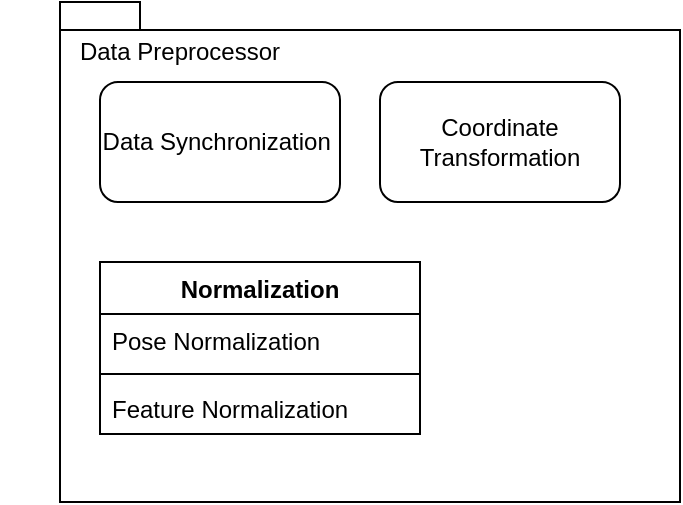 <mxfile version="27.0.4">
  <diagram name="Page-1" id="cb0I5y7FxljxH4ByXgm0">
    <mxGraphModel dx="1426" dy="824" grid="1" gridSize="10" guides="1" tooltips="1" connect="1" arrows="1" fold="1" page="1" pageScale="1" pageWidth="1100" pageHeight="850" math="0" shadow="0">
      <root>
        <mxCell id="0" />
        <mxCell id="1" parent="0" />
        <object label="&lt;div&gt;&lt;br&gt;&lt;/div&gt;" id="O2Zdhxr6QXAhQVbzM1EF-18">
          <mxCell style="shape=folder;fontStyle=1;spacingTop=10;tabWidth=40;tabHeight=14;tabPosition=left;html=1;whiteSpace=wrap;" vertex="1" parent="1">
            <mxGeometry x="720" y="90" width="310" height="250" as="geometry" />
          </mxCell>
        </object>
        <mxCell id="O2Zdhxr6QXAhQVbzM1EF-19" value="Data Preprocessor" style="text;html=1;align=center;verticalAlign=middle;whiteSpace=wrap;rounded=0;" vertex="1" parent="1">
          <mxGeometry x="690" y="100" width="180" height="30" as="geometry" />
        </mxCell>
        <mxCell id="O2Zdhxr6QXAhQVbzM1EF-20" value="Data Synchronization&amp;nbsp;" style="rounded=1;whiteSpace=wrap;html=1;" vertex="1" parent="1">
          <mxGeometry x="740" y="130" width="120" height="60" as="geometry" />
        </mxCell>
        <mxCell id="O2Zdhxr6QXAhQVbzM1EF-22" value="Normalization" style="swimlane;fontStyle=1;align=center;verticalAlign=top;childLayout=stackLayout;horizontal=1;startSize=26;horizontalStack=0;resizeParent=1;resizeParentMax=0;resizeLast=0;collapsible=1;marginBottom=0;whiteSpace=wrap;html=1;" vertex="1" parent="1">
          <mxGeometry x="740" y="220" width="160" height="86" as="geometry" />
        </mxCell>
        <mxCell id="O2Zdhxr6QXAhQVbzM1EF-23" value="Pose Normalization" style="text;strokeColor=none;fillColor=none;align=left;verticalAlign=top;spacingLeft=4;spacingRight=4;overflow=hidden;rotatable=0;points=[[0,0.5],[1,0.5]];portConstraint=eastwest;whiteSpace=wrap;html=1;" vertex="1" parent="O2Zdhxr6QXAhQVbzM1EF-22">
          <mxGeometry y="26" width="160" height="26" as="geometry" />
        </mxCell>
        <mxCell id="O2Zdhxr6QXAhQVbzM1EF-24" value="" style="line;strokeWidth=1;fillColor=none;align=left;verticalAlign=middle;spacingTop=-1;spacingLeft=3;spacingRight=3;rotatable=0;labelPosition=right;points=[];portConstraint=eastwest;strokeColor=inherit;" vertex="1" parent="O2Zdhxr6QXAhQVbzM1EF-22">
          <mxGeometry y="52" width="160" height="8" as="geometry" />
        </mxCell>
        <mxCell id="O2Zdhxr6QXAhQVbzM1EF-25" value="Feature Normalization" style="text;strokeColor=none;fillColor=none;align=left;verticalAlign=top;spacingLeft=4;spacingRight=4;overflow=hidden;rotatable=0;points=[[0,0.5],[1,0.5]];portConstraint=eastwest;whiteSpace=wrap;html=1;" vertex="1" parent="O2Zdhxr6QXAhQVbzM1EF-22">
          <mxGeometry y="60" width="160" height="26" as="geometry" />
        </mxCell>
        <mxCell id="O2Zdhxr6QXAhQVbzM1EF-26" value="Coordinate Transformation" style="rounded=1;whiteSpace=wrap;html=1;" vertex="1" parent="1">
          <mxGeometry x="880" y="130" width="120" height="60" as="geometry" />
        </mxCell>
      </root>
    </mxGraphModel>
  </diagram>
</mxfile>
